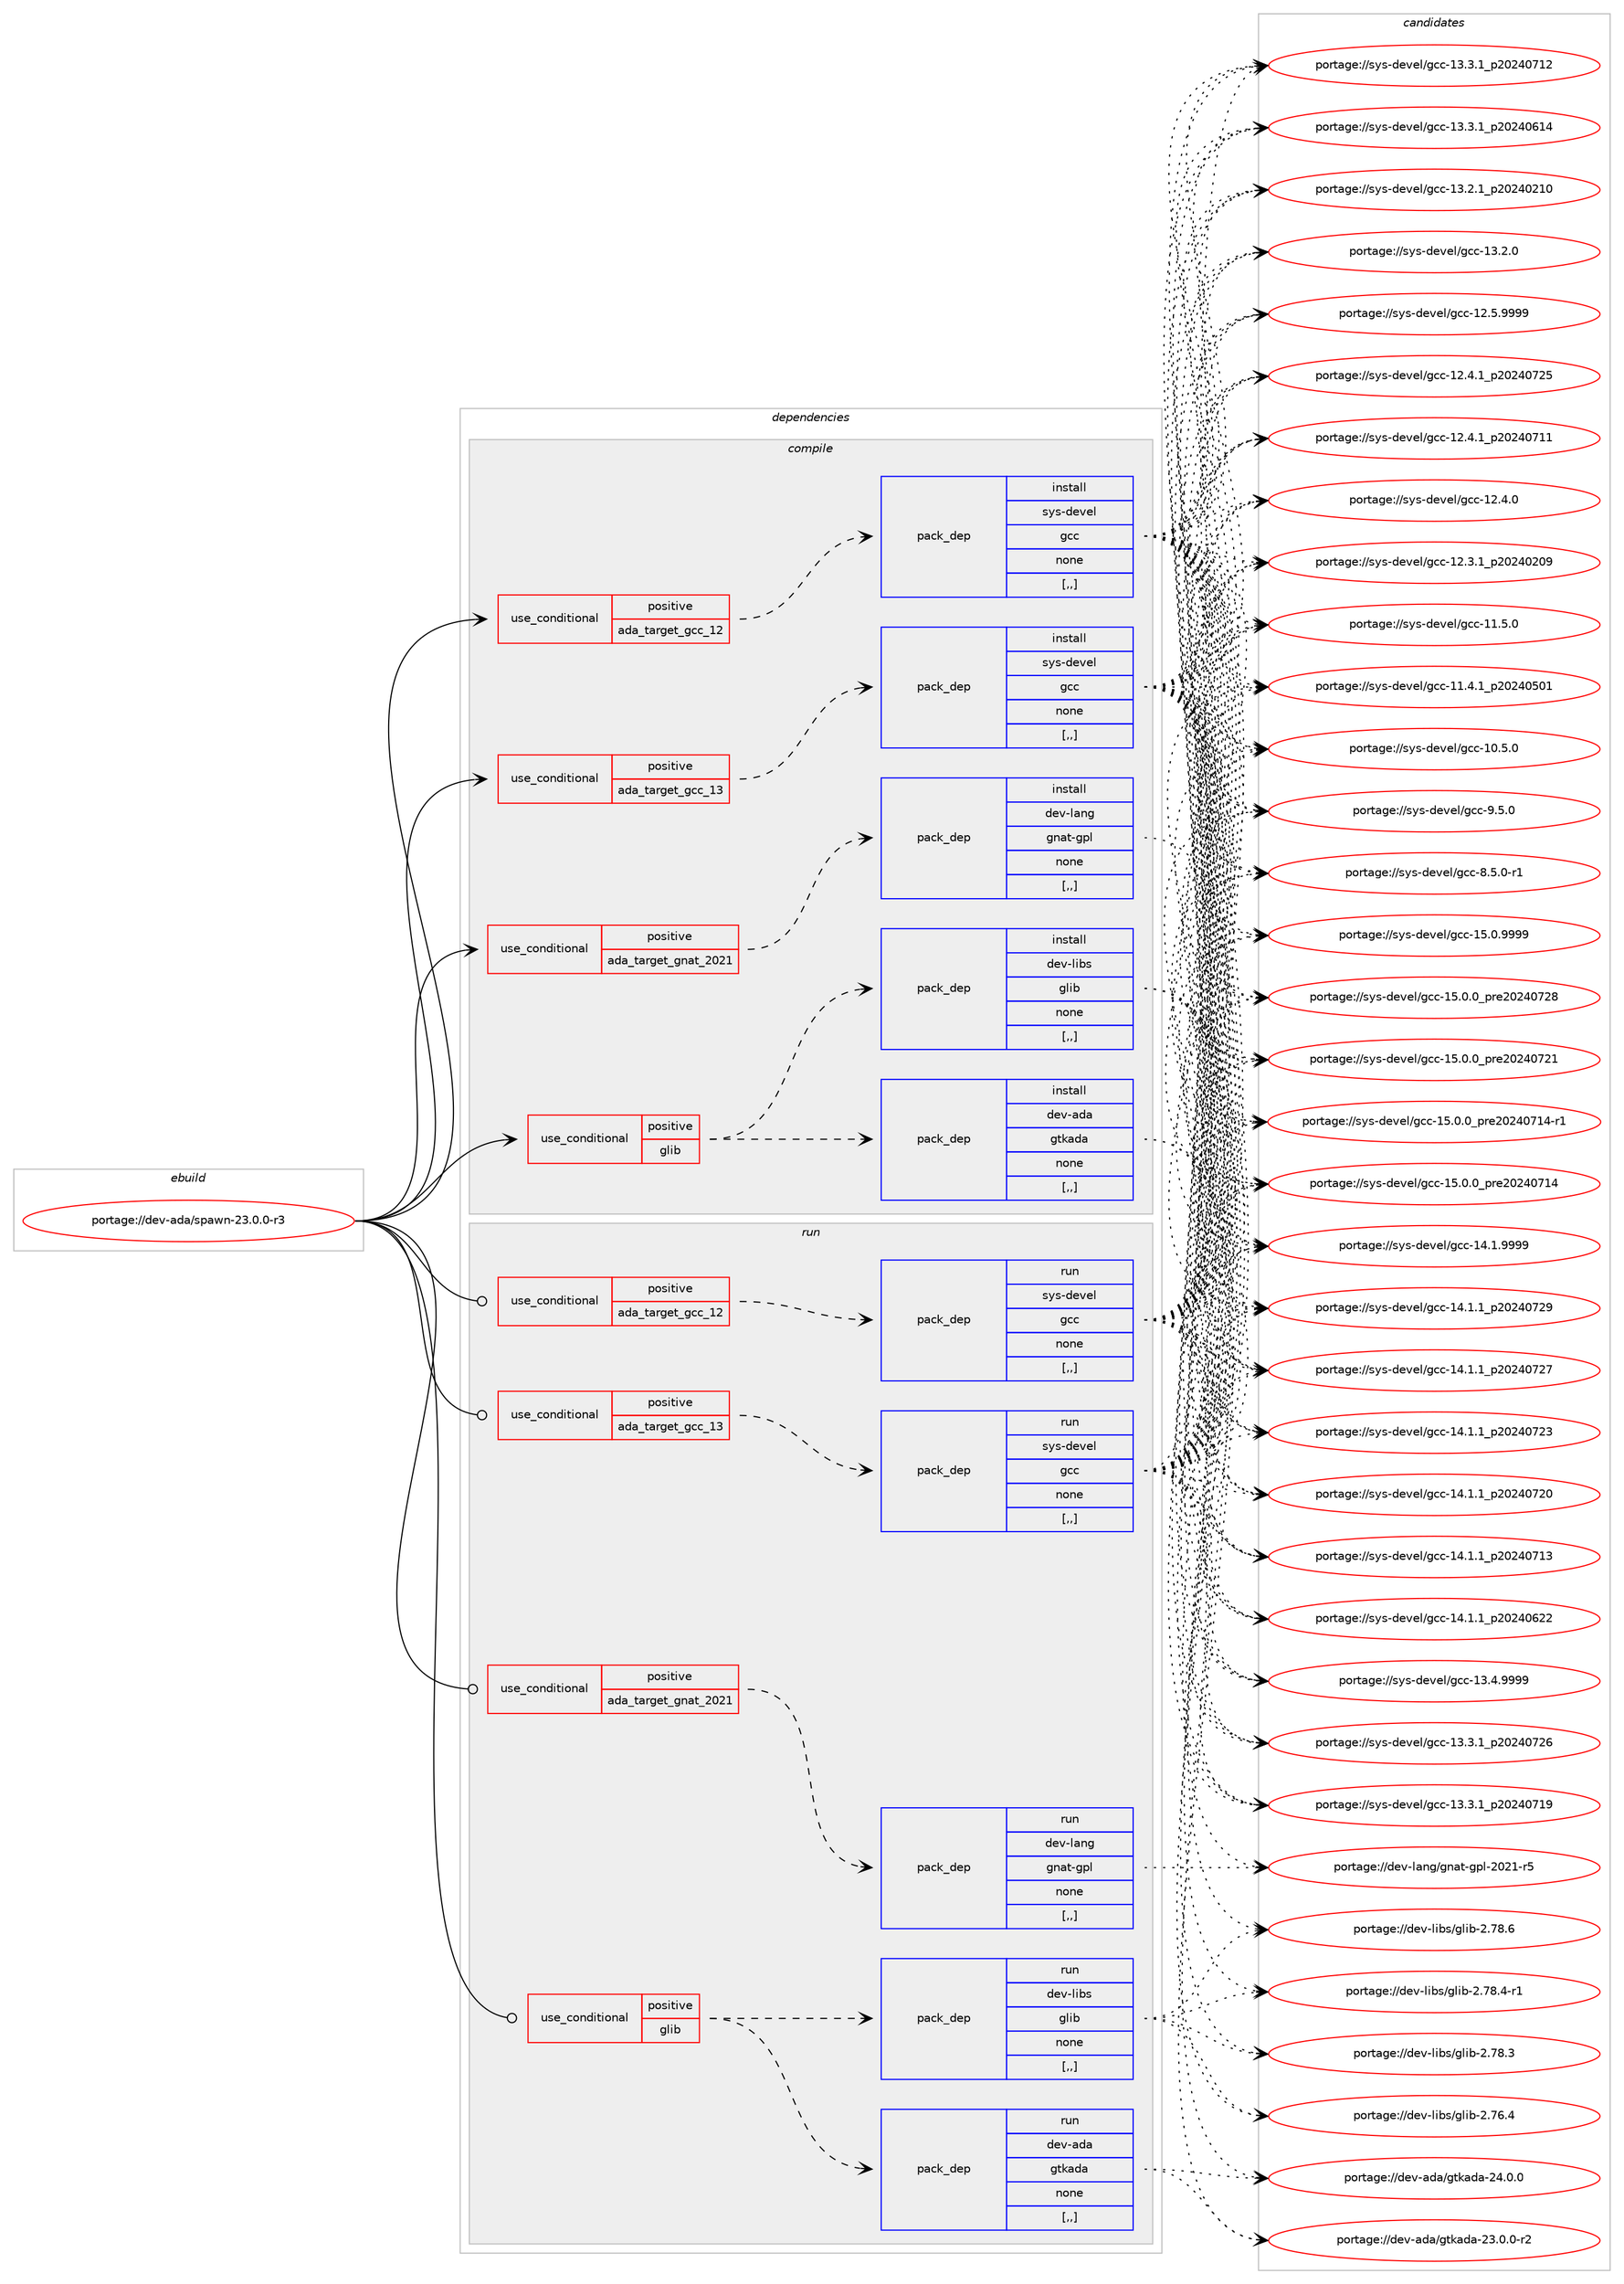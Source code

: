digraph prolog {

# *************
# Graph options
# *************

newrank=true;
concentrate=true;
compound=true;
graph [rankdir=LR,fontname=Helvetica,fontsize=10,ranksep=1.5];#, ranksep=2.5, nodesep=0.2];
edge  [arrowhead=vee];
node  [fontname=Helvetica,fontsize=10];

# **********
# The ebuild
# **********

subgraph cluster_leftcol {
color=gray;
label=<<i>ebuild</i>>;
id [label="portage://dev-ada/spawn-23.0.0-r3", color=red, width=4, href="../dev-ada/spawn-23.0.0-r3.svg"];
}

# ****************
# The dependencies
# ****************

subgraph cluster_midcol {
color=gray;
label=<<i>dependencies</i>>;
subgraph cluster_compile {
fillcolor="#eeeeee";
style=filled;
label=<<i>compile</i>>;
subgraph cond16734 {
dependency64641 [label=<<TABLE BORDER="0" CELLBORDER="1" CELLSPACING="0" CELLPADDING="4"><TR><TD ROWSPAN="3" CELLPADDING="10">use_conditional</TD></TR><TR><TD>positive</TD></TR><TR><TD>ada_target_gcc_12</TD></TR></TABLE>>, shape=none, color=red];
subgraph pack46987 {
dependency64642 [label=<<TABLE BORDER="0" CELLBORDER="1" CELLSPACING="0" CELLPADDING="4" WIDTH="220"><TR><TD ROWSPAN="6" CELLPADDING="30">pack_dep</TD></TR><TR><TD WIDTH="110">install</TD></TR><TR><TD>sys-devel</TD></TR><TR><TD>gcc</TD></TR><TR><TD>none</TD></TR><TR><TD>[,,]</TD></TR></TABLE>>, shape=none, color=blue];
}
dependency64641:e -> dependency64642:w [weight=20,style="dashed",arrowhead="vee"];
}
id:e -> dependency64641:w [weight=20,style="solid",arrowhead="vee"];
subgraph cond16735 {
dependency64643 [label=<<TABLE BORDER="0" CELLBORDER="1" CELLSPACING="0" CELLPADDING="4"><TR><TD ROWSPAN="3" CELLPADDING="10">use_conditional</TD></TR><TR><TD>positive</TD></TR><TR><TD>ada_target_gcc_13</TD></TR></TABLE>>, shape=none, color=red];
subgraph pack46988 {
dependency64644 [label=<<TABLE BORDER="0" CELLBORDER="1" CELLSPACING="0" CELLPADDING="4" WIDTH="220"><TR><TD ROWSPAN="6" CELLPADDING="30">pack_dep</TD></TR><TR><TD WIDTH="110">install</TD></TR><TR><TD>sys-devel</TD></TR><TR><TD>gcc</TD></TR><TR><TD>none</TD></TR><TR><TD>[,,]</TD></TR></TABLE>>, shape=none, color=blue];
}
dependency64643:e -> dependency64644:w [weight=20,style="dashed",arrowhead="vee"];
}
id:e -> dependency64643:w [weight=20,style="solid",arrowhead="vee"];
subgraph cond16736 {
dependency64645 [label=<<TABLE BORDER="0" CELLBORDER="1" CELLSPACING="0" CELLPADDING="4"><TR><TD ROWSPAN="3" CELLPADDING="10">use_conditional</TD></TR><TR><TD>positive</TD></TR><TR><TD>ada_target_gnat_2021</TD></TR></TABLE>>, shape=none, color=red];
subgraph pack46989 {
dependency64646 [label=<<TABLE BORDER="0" CELLBORDER="1" CELLSPACING="0" CELLPADDING="4" WIDTH="220"><TR><TD ROWSPAN="6" CELLPADDING="30">pack_dep</TD></TR><TR><TD WIDTH="110">install</TD></TR><TR><TD>dev-lang</TD></TR><TR><TD>gnat-gpl</TD></TR><TR><TD>none</TD></TR><TR><TD>[,,]</TD></TR></TABLE>>, shape=none, color=blue];
}
dependency64645:e -> dependency64646:w [weight=20,style="dashed",arrowhead="vee"];
}
id:e -> dependency64645:w [weight=20,style="solid",arrowhead="vee"];
subgraph cond16737 {
dependency64647 [label=<<TABLE BORDER="0" CELLBORDER="1" CELLSPACING="0" CELLPADDING="4"><TR><TD ROWSPAN="3" CELLPADDING="10">use_conditional</TD></TR><TR><TD>positive</TD></TR><TR><TD>glib</TD></TR></TABLE>>, shape=none, color=red];
subgraph pack46990 {
dependency64648 [label=<<TABLE BORDER="0" CELLBORDER="1" CELLSPACING="0" CELLPADDING="4" WIDTH="220"><TR><TD ROWSPAN="6" CELLPADDING="30">pack_dep</TD></TR><TR><TD WIDTH="110">install</TD></TR><TR><TD>dev-ada</TD></TR><TR><TD>gtkada</TD></TR><TR><TD>none</TD></TR><TR><TD>[,,]</TD></TR></TABLE>>, shape=none, color=blue];
}
dependency64647:e -> dependency64648:w [weight=20,style="dashed",arrowhead="vee"];
subgraph pack46991 {
dependency64649 [label=<<TABLE BORDER="0" CELLBORDER="1" CELLSPACING="0" CELLPADDING="4" WIDTH="220"><TR><TD ROWSPAN="6" CELLPADDING="30">pack_dep</TD></TR><TR><TD WIDTH="110">install</TD></TR><TR><TD>dev-libs</TD></TR><TR><TD>glib</TD></TR><TR><TD>none</TD></TR><TR><TD>[,,]</TD></TR></TABLE>>, shape=none, color=blue];
}
dependency64647:e -> dependency64649:w [weight=20,style="dashed",arrowhead="vee"];
}
id:e -> dependency64647:w [weight=20,style="solid",arrowhead="vee"];
}
subgraph cluster_compileandrun {
fillcolor="#eeeeee";
style=filled;
label=<<i>compile and run</i>>;
}
subgraph cluster_run {
fillcolor="#eeeeee";
style=filled;
label=<<i>run</i>>;
subgraph cond16738 {
dependency64650 [label=<<TABLE BORDER="0" CELLBORDER="1" CELLSPACING="0" CELLPADDING="4"><TR><TD ROWSPAN="3" CELLPADDING="10">use_conditional</TD></TR><TR><TD>positive</TD></TR><TR><TD>ada_target_gcc_12</TD></TR></TABLE>>, shape=none, color=red];
subgraph pack46992 {
dependency64651 [label=<<TABLE BORDER="0" CELLBORDER="1" CELLSPACING="0" CELLPADDING="4" WIDTH="220"><TR><TD ROWSPAN="6" CELLPADDING="30">pack_dep</TD></TR><TR><TD WIDTH="110">run</TD></TR><TR><TD>sys-devel</TD></TR><TR><TD>gcc</TD></TR><TR><TD>none</TD></TR><TR><TD>[,,]</TD></TR></TABLE>>, shape=none, color=blue];
}
dependency64650:e -> dependency64651:w [weight=20,style="dashed",arrowhead="vee"];
}
id:e -> dependency64650:w [weight=20,style="solid",arrowhead="odot"];
subgraph cond16739 {
dependency64652 [label=<<TABLE BORDER="0" CELLBORDER="1" CELLSPACING="0" CELLPADDING="4"><TR><TD ROWSPAN="3" CELLPADDING="10">use_conditional</TD></TR><TR><TD>positive</TD></TR><TR><TD>ada_target_gcc_13</TD></TR></TABLE>>, shape=none, color=red];
subgraph pack46993 {
dependency64653 [label=<<TABLE BORDER="0" CELLBORDER="1" CELLSPACING="0" CELLPADDING="4" WIDTH="220"><TR><TD ROWSPAN="6" CELLPADDING="30">pack_dep</TD></TR><TR><TD WIDTH="110">run</TD></TR><TR><TD>sys-devel</TD></TR><TR><TD>gcc</TD></TR><TR><TD>none</TD></TR><TR><TD>[,,]</TD></TR></TABLE>>, shape=none, color=blue];
}
dependency64652:e -> dependency64653:w [weight=20,style="dashed",arrowhead="vee"];
}
id:e -> dependency64652:w [weight=20,style="solid",arrowhead="odot"];
subgraph cond16740 {
dependency64654 [label=<<TABLE BORDER="0" CELLBORDER="1" CELLSPACING="0" CELLPADDING="4"><TR><TD ROWSPAN="3" CELLPADDING="10">use_conditional</TD></TR><TR><TD>positive</TD></TR><TR><TD>ada_target_gnat_2021</TD></TR></TABLE>>, shape=none, color=red];
subgraph pack46994 {
dependency64655 [label=<<TABLE BORDER="0" CELLBORDER="1" CELLSPACING="0" CELLPADDING="4" WIDTH="220"><TR><TD ROWSPAN="6" CELLPADDING="30">pack_dep</TD></TR><TR><TD WIDTH="110">run</TD></TR><TR><TD>dev-lang</TD></TR><TR><TD>gnat-gpl</TD></TR><TR><TD>none</TD></TR><TR><TD>[,,]</TD></TR></TABLE>>, shape=none, color=blue];
}
dependency64654:e -> dependency64655:w [weight=20,style="dashed",arrowhead="vee"];
}
id:e -> dependency64654:w [weight=20,style="solid",arrowhead="odot"];
subgraph cond16741 {
dependency64656 [label=<<TABLE BORDER="0" CELLBORDER="1" CELLSPACING="0" CELLPADDING="4"><TR><TD ROWSPAN="3" CELLPADDING="10">use_conditional</TD></TR><TR><TD>positive</TD></TR><TR><TD>glib</TD></TR></TABLE>>, shape=none, color=red];
subgraph pack46995 {
dependency64657 [label=<<TABLE BORDER="0" CELLBORDER="1" CELLSPACING="0" CELLPADDING="4" WIDTH="220"><TR><TD ROWSPAN="6" CELLPADDING="30">pack_dep</TD></TR><TR><TD WIDTH="110">run</TD></TR><TR><TD>dev-ada</TD></TR><TR><TD>gtkada</TD></TR><TR><TD>none</TD></TR><TR><TD>[,,]</TD></TR></TABLE>>, shape=none, color=blue];
}
dependency64656:e -> dependency64657:w [weight=20,style="dashed",arrowhead="vee"];
subgraph pack46996 {
dependency64658 [label=<<TABLE BORDER="0" CELLBORDER="1" CELLSPACING="0" CELLPADDING="4" WIDTH="220"><TR><TD ROWSPAN="6" CELLPADDING="30">pack_dep</TD></TR><TR><TD WIDTH="110">run</TD></TR><TR><TD>dev-libs</TD></TR><TR><TD>glib</TD></TR><TR><TD>none</TD></TR><TR><TD>[,,]</TD></TR></TABLE>>, shape=none, color=blue];
}
dependency64656:e -> dependency64658:w [weight=20,style="dashed",arrowhead="vee"];
}
id:e -> dependency64656:w [weight=20,style="solid",arrowhead="odot"];
}
}

# **************
# The candidates
# **************

subgraph cluster_choices {
rank=same;
color=gray;
label=<<i>candidates</i>>;

subgraph choice46987 {
color=black;
nodesep=1;
choice1151211154510010111810110847103999945495346484657575757 [label="portage://sys-devel/gcc-15.0.9999", color=red, width=4,href="../sys-devel/gcc-15.0.9999.svg"];
choice1151211154510010111810110847103999945495346484648951121141015048505248555056 [label="portage://sys-devel/gcc-15.0.0_pre20240728", color=red, width=4,href="../sys-devel/gcc-15.0.0_pre20240728.svg"];
choice1151211154510010111810110847103999945495346484648951121141015048505248555049 [label="portage://sys-devel/gcc-15.0.0_pre20240721", color=red, width=4,href="../sys-devel/gcc-15.0.0_pre20240721.svg"];
choice11512111545100101118101108471039999454953464846489511211410150485052485549524511449 [label="portage://sys-devel/gcc-15.0.0_pre20240714-r1", color=red, width=4,href="../sys-devel/gcc-15.0.0_pre20240714-r1.svg"];
choice1151211154510010111810110847103999945495346484648951121141015048505248554952 [label="portage://sys-devel/gcc-15.0.0_pre20240714", color=red, width=4,href="../sys-devel/gcc-15.0.0_pre20240714.svg"];
choice1151211154510010111810110847103999945495246494657575757 [label="portage://sys-devel/gcc-14.1.9999", color=red, width=4,href="../sys-devel/gcc-14.1.9999.svg"];
choice1151211154510010111810110847103999945495246494649951125048505248555057 [label="portage://sys-devel/gcc-14.1.1_p20240729", color=red, width=4,href="../sys-devel/gcc-14.1.1_p20240729.svg"];
choice1151211154510010111810110847103999945495246494649951125048505248555055 [label="portage://sys-devel/gcc-14.1.1_p20240727", color=red, width=4,href="../sys-devel/gcc-14.1.1_p20240727.svg"];
choice1151211154510010111810110847103999945495246494649951125048505248555051 [label="portage://sys-devel/gcc-14.1.1_p20240723", color=red, width=4,href="../sys-devel/gcc-14.1.1_p20240723.svg"];
choice1151211154510010111810110847103999945495246494649951125048505248555048 [label="portage://sys-devel/gcc-14.1.1_p20240720", color=red, width=4,href="../sys-devel/gcc-14.1.1_p20240720.svg"];
choice1151211154510010111810110847103999945495246494649951125048505248554951 [label="portage://sys-devel/gcc-14.1.1_p20240713", color=red, width=4,href="../sys-devel/gcc-14.1.1_p20240713.svg"];
choice1151211154510010111810110847103999945495246494649951125048505248545050 [label="portage://sys-devel/gcc-14.1.1_p20240622", color=red, width=4,href="../sys-devel/gcc-14.1.1_p20240622.svg"];
choice1151211154510010111810110847103999945495146524657575757 [label="portage://sys-devel/gcc-13.4.9999", color=red, width=4,href="../sys-devel/gcc-13.4.9999.svg"];
choice1151211154510010111810110847103999945495146514649951125048505248555054 [label="portage://sys-devel/gcc-13.3.1_p20240726", color=red, width=4,href="../sys-devel/gcc-13.3.1_p20240726.svg"];
choice1151211154510010111810110847103999945495146514649951125048505248554957 [label="portage://sys-devel/gcc-13.3.1_p20240719", color=red, width=4,href="../sys-devel/gcc-13.3.1_p20240719.svg"];
choice1151211154510010111810110847103999945495146514649951125048505248554950 [label="portage://sys-devel/gcc-13.3.1_p20240712", color=red, width=4,href="../sys-devel/gcc-13.3.1_p20240712.svg"];
choice1151211154510010111810110847103999945495146514649951125048505248544952 [label="portage://sys-devel/gcc-13.3.1_p20240614", color=red, width=4,href="../sys-devel/gcc-13.3.1_p20240614.svg"];
choice1151211154510010111810110847103999945495146504649951125048505248504948 [label="portage://sys-devel/gcc-13.2.1_p20240210", color=red, width=4,href="../sys-devel/gcc-13.2.1_p20240210.svg"];
choice1151211154510010111810110847103999945495146504648 [label="portage://sys-devel/gcc-13.2.0", color=red, width=4,href="../sys-devel/gcc-13.2.0.svg"];
choice1151211154510010111810110847103999945495046534657575757 [label="portage://sys-devel/gcc-12.5.9999", color=red, width=4,href="../sys-devel/gcc-12.5.9999.svg"];
choice1151211154510010111810110847103999945495046524649951125048505248555053 [label="portage://sys-devel/gcc-12.4.1_p20240725", color=red, width=4,href="../sys-devel/gcc-12.4.1_p20240725.svg"];
choice1151211154510010111810110847103999945495046524649951125048505248554949 [label="portage://sys-devel/gcc-12.4.1_p20240711", color=red, width=4,href="../sys-devel/gcc-12.4.1_p20240711.svg"];
choice1151211154510010111810110847103999945495046524648 [label="portage://sys-devel/gcc-12.4.0", color=red, width=4,href="../sys-devel/gcc-12.4.0.svg"];
choice1151211154510010111810110847103999945495046514649951125048505248504857 [label="portage://sys-devel/gcc-12.3.1_p20240209", color=red, width=4,href="../sys-devel/gcc-12.3.1_p20240209.svg"];
choice1151211154510010111810110847103999945494946534648 [label="portage://sys-devel/gcc-11.5.0", color=red, width=4,href="../sys-devel/gcc-11.5.0.svg"];
choice1151211154510010111810110847103999945494946524649951125048505248534849 [label="portage://sys-devel/gcc-11.4.1_p20240501", color=red, width=4,href="../sys-devel/gcc-11.4.1_p20240501.svg"];
choice1151211154510010111810110847103999945494846534648 [label="portage://sys-devel/gcc-10.5.0", color=red, width=4,href="../sys-devel/gcc-10.5.0.svg"];
choice11512111545100101118101108471039999455746534648 [label="portage://sys-devel/gcc-9.5.0", color=red, width=4,href="../sys-devel/gcc-9.5.0.svg"];
choice115121115451001011181011084710399994556465346484511449 [label="portage://sys-devel/gcc-8.5.0-r1", color=red, width=4,href="../sys-devel/gcc-8.5.0-r1.svg"];
dependency64642:e -> choice1151211154510010111810110847103999945495346484657575757:w [style=dotted,weight="100"];
dependency64642:e -> choice1151211154510010111810110847103999945495346484648951121141015048505248555056:w [style=dotted,weight="100"];
dependency64642:e -> choice1151211154510010111810110847103999945495346484648951121141015048505248555049:w [style=dotted,weight="100"];
dependency64642:e -> choice11512111545100101118101108471039999454953464846489511211410150485052485549524511449:w [style=dotted,weight="100"];
dependency64642:e -> choice1151211154510010111810110847103999945495346484648951121141015048505248554952:w [style=dotted,weight="100"];
dependency64642:e -> choice1151211154510010111810110847103999945495246494657575757:w [style=dotted,weight="100"];
dependency64642:e -> choice1151211154510010111810110847103999945495246494649951125048505248555057:w [style=dotted,weight="100"];
dependency64642:e -> choice1151211154510010111810110847103999945495246494649951125048505248555055:w [style=dotted,weight="100"];
dependency64642:e -> choice1151211154510010111810110847103999945495246494649951125048505248555051:w [style=dotted,weight="100"];
dependency64642:e -> choice1151211154510010111810110847103999945495246494649951125048505248555048:w [style=dotted,weight="100"];
dependency64642:e -> choice1151211154510010111810110847103999945495246494649951125048505248554951:w [style=dotted,weight="100"];
dependency64642:e -> choice1151211154510010111810110847103999945495246494649951125048505248545050:w [style=dotted,weight="100"];
dependency64642:e -> choice1151211154510010111810110847103999945495146524657575757:w [style=dotted,weight="100"];
dependency64642:e -> choice1151211154510010111810110847103999945495146514649951125048505248555054:w [style=dotted,weight="100"];
dependency64642:e -> choice1151211154510010111810110847103999945495146514649951125048505248554957:w [style=dotted,weight="100"];
dependency64642:e -> choice1151211154510010111810110847103999945495146514649951125048505248554950:w [style=dotted,weight="100"];
dependency64642:e -> choice1151211154510010111810110847103999945495146514649951125048505248544952:w [style=dotted,weight="100"];
dependency64642:e -> choice1151211154510010111810110847103999945495146504649951125048505248504948:w [style=dotted,weight="100"];
dependency64642:e -> choice1151211154510010111810110847103999945495146504648:w [style=dotted,weight="100"];
dependency64642:e -> choice1151211154510010111810110847103999945495046534657575757:w [style=dotted,weight="100"];
dependency64642:e -> choice1151211154510010111810110847103999945495046524649951125048505248555053:w [style=dotted,weight="100"];
dependency64642:e -> choice1151211154510010111810110847103999945495046524649951125048505248554949:w [style=dotted,weight="100"];
dependency64642:e -> choice1151211154510010111810110847103999945495046524648:w [style=dotted,weight="100"];
dependency64642:e -> choice1151211154510010111810110847103999945495046514649951125048505248504857:w [style=dotted,weight="100"];
dependency64642:e -> choice1151211154510010111810110847103999945494946534648:w [style=dotted,weight="100"];
dependency64642:e -> choice1151211154510010111810110847103999945494946524649951125048505248534849:w [style=dotted,weight="100"];
dependency64642:e -> choice1151211154510010111810110847103999945494846534648:w [style=dotted,weight="100"];
dependency64642:e -> choice11512111545100101118101108471039999455746534648:w [style=dotted,weight="100"];
dependency64642:e -> choice115121115451001011181011084710399994556465346484511449:w [style=dotted,weight="100"];
}
subgraph choice46988 {
color=black;
nodesep=1;
choice1151211154510010111810110847103999945495346484657575757 [label="portage://sys-devel/gcc-15.0.9999", color=red, width=4,href="../sys-devel/gcc-15.0.9999.svg"];
choice1151211154510010111810110847103999945495346484648951121141015048505248555056 [label="portage://sys-devel/gcc-15.0.0_pre20240728", color=red, width=4,href="../sys-devel/gcc-15.0.0_pre20240728.svg"];
choice1151211154510010111810110847103999945495346484648951121141015048505248555049 [label="portage://sys-devel/gcc-15.0.0_pre20240721", color=red, width=4,href="../sys-devel/gcc-15.0.0_pre20240721.svg"];
choice11512111545100101118101108471039999454953464846489511211410150485052485549524511449 [label="portage://sys-devel/gcc-15.0.0_pre20240714-r1", color=red, width=4,href="../sys-devel/gcc-15.0.0_pre20240714-r1.svg"];
choice1151211154510010111810110847103999945495346484648951121141015048505248554952 [label="portage://sys-devel/gcc-15.0.0_pre20240714", color=red, width=4,href="../sys-devel/gcc-15.0.0_pre20240714.svg"];
choice1151211154510010111810110847103999945495246494657575757 [label="portage://sys-devel/gcc-14.1.9999", color=red, width=4,href="../sys-devel/gcc-14.1.9999.svg"];
choice1151211154510010111810110847103999945495246494649951125048505248555057 [label="portage://sys-devel/gcc-14.1.1_p20240729", color=red, width=4,href="../sys-devel/gcc-14.1.1_p20240729.svg"];
choice1151211154510010111810110847103999945495246494649951125048505248555055 [label="portage://sys-devel/gcc-14.1.1_p20240727", color=red, width=4,href="../sys-devel/gcc-14.1.1_p20240727.svg"];
choice1151211154510010111810110847103999945495246494649951125048505248555051 [label="portage://sys-devel/gcc-14.1.1_p20240723", color=red, width=4,href="../sys-devel/gcc-14.1.1_p20240723.svg"];
choice1151211154510010111810110847103999945495246494649951125048505248555048 [label="portage://sys-devel/gcc-14.1.1_p20240720", color=red, width=4,href="../sys-devel/gcc-14.1.1_p20240720.svg"];
choice1151211154510010111810110847103999945495246494649951125048505248554951 [label="portage://sys-devel/gcc-14.1.1_p20240713", color=red, width=4,href="../sys-devel/gcc-14.1.1_p20240713.svg"];
choice1151211154510010111810110847103999945495246494649951125048505248545050 [label="portage://sys-devel/gcc-14.1.1_p20240622", color=red, width=4,href="../sys-devel/gcc-14.1.1_p20240622.svg"];
choice1151211154510010111810110847103999945495146524657575757 [label="portage://sys-devel/gcc-13.4.9999", color=red, width=4,href="../sys-devel/gcc-13.4.9999.svg"];
choice1151211154510010111810110847103999945495146514649951125048505248555054 [label="portage://sys-devel/gcc-13.3.1_p20240726", color=red, width=4,href="../sys-devel/gcc-13.3.1_p20240726.svg"];
choice1151211154510010111810110847103999945495146514649951125048505248554957 [label="portage://sys-devel/gcc-13.3.1_p20240719", color=red, width=4,href="../sys-devel/gcc-13.3.1_p20240719.svg"];
choice1151211154510010111810110847103999945495146514649951125048505248554950 [label="portage://sys-devel/gcc-13.3.1_p20240712", color=red, width=4,href="../sys-devel/gcc-13.3.1_p20240712.svg"];
choice1151211154510010111810110847103999945495146514649951125048505248544952 [label="portage://sys-devel/gcc-13.3.1_p20240614", color=red, width=4,href="../sys-devel/gcc-13.3.1_p20240614.svg"];
choice1151211154510010111810110847103999945495146504649951125048505248504948 [label="portage://sys-devel/gcc-13.2.1_p20240210", color=red, width=4,href="../sys-devel/gcc-13.2.1_p20240210.svg"];
choice1151211154510010111810110847103999945495146504648 [label="portage://sys-devel/gcc-13.2.0", color=red, width=4,href="../sys-devel/gcc-13.2.0.svg"];
choice1151211154510010111810110847103999945495046534657575757 [label="portage://sys-devel/gcc-12.5.9999", color=red, width=4,href="../sys-devel/gcc-12.5.9999.svg"];
choice1151211154510010111810110847103999945495046524649951125048505248555053 [label="portage://sys-devel/gcc-12.4.1_p20240725", color=red, width=4,href="../sys-devel/gcc-12.4.1_p20240725.svg"];
choice1151211154510010111810110847103999945495046524649951125048505248554949 [label="portage://sys-devel/gcc-12.4.1_p20240711", color=red, width=4,href="../sys-devel/gcc-12.4.1_p20240711.svg"];
choice1151211154510010111810110847103999945495046524648 [label="portage://sys-devel/gcc-12.4.0", color=red, width=4,href="../sys-devel/gcc-12.4.0.svg"];
choice1151211154510010111810110847103999945495046514649951125048505248504857 [label="portage://sys-devel/gcc-12.3.1_p20240209", color=red, width=4,href="../sys-devel/gcc-12.3.1_p20240209.svg"];
choice1151211154510010111810110847103999945494946534648 [label="portage://sys-devel/gcc-11.5.0", color=red, width=4,href="../sys-devel/gcc-11.5.0.svg"];
choice1151211154510010111810110847103999945494946524649951125048505248534849 [label="portage://sys-devel/gcc-11.4.1_p20240501", color=red, width=4,href="../sys-devel/gcc-11.4.1_p20240501.svg"];
choice1151211154510010111810110847103999945494846534648 [label="portage://sys-devel/gcc-10.5.0", color=red, width=4,href="../sys-devel/gcc-10.5.0.svg"];
choice11512111545100101118101108471039999455746534648 [label="portage://sys-devel/gcc-9.5.0", color=red, width=4,href="../sys-devel/gcc-9.5.0.svg"];
choice115121115451001011181011084710399994556465346484511449 [label="portage://sys-devel/gcc-8.5.0-r1", color=red, width=4,href="../sys-devel/gcc-8.5.0-r1.svg"];
dependency64644:e -> choice1151211154510010111810110847103999945495346484657575757:w [style=dotted,weight="100"];
dependency64644:e -> choice1151211154510010111810110847103999945495346484648951121141015048505248555056:w [style=dotted,weight="100"];
dependency64644:e -> choice1151211154510010111810110847103999945495346484648951121141015048505248555049:w [style=dotted,weight="100"];
dependency64644:e -> choice11512111545100101118101108471039999454953464846489511211410150485052485549524511449:w [style=dotted,weight="100"];
dependency64644:e -> choice1151211154510010111810110847103999945495346484648951121141015048505248554952:w [style=dotted,weight="100"];
dependency64644:e -> choice1151211154510010111810110847103999945495246494657575757:w [style=dotted,weight="100"];
dependency64644:e -> choice1151211154510010111810110847103999945495246494649951125048505248555057:w [style=dotted,weight="100"];
dependency64644:e -> choice1151211154510010111810110847103999945495246494649951125048505248555055:w [style=dotted,weight="100"];
dependency64644:e -> choice1151211154510010111810110847103999945495246494649951125048505248555051:w [style=dotted,weight="100"];
dependency64644:e -> choice1151211154510010111810110847103999945495246494649951125048505248555048:w [style=dotted,weight="100"];
dependency64644:e -> choice1151211154510010111810110847103999945495246494649951125048505248554951:w [style=dotted,weight="100"];
dependency64644:e -> choice1151211154510010111810110847103999945495246494649951125048505248545050:w [style=dotted,weight="100"];
dependency64644:e -> choice1151211154510010111810110847103999945495146524657575757:w [style=dotted,weight="100"];
dependency64644:e -> choice1151211154510010111810110847103999945495146514649951125048505248555054:w [style=dotted,weight="100"];
dependency64644:e -> choice1151211154510010111810110847103999945495146514649951125048505248554957:w [style=dotted,weight="100"];
dependency64644:e -> choice1151211154510010111810110847103999945495146514649951125048505248554950:w [style=dotted,weight="100"];
dependency64644:e -> choice1151211154510010111810110847103999945495146514649951125048505248544952:w [style=dotted,weight="100"];
dependency64644:e -> choice1151211154510010111810110847103999945495146504649951125048505248504948:w [style=dotted,weight="100"];
dependency64644:e -> choice1151211154510010111810110847103999945495146504648:w [style=dotted,weight="100"];
dependency64644:e -> choice1151211154510010111810110847103999945495046534657575757:w [style=dotted,weight="100"];
dependency64644:e -> choice1151211154510010111810110847103999945495046524649951125048505248555053:w [style=dotted,weight="100"];
dependency64644:e -> choice1151211154510010111810110847103999945495046524649951125048505248554949:w [style=dotted,weight="100"];
dependency64644:e -> choice1151211154510010111810110847103999945495046524648:w [style=dotted,weight="100"];
dependency64644:e -> choice1151211154510010111810110847103999945495046514649951125048505248504857:w [style=dotted,weight="100"];
dependency64644:e -> choice1151211154510010111810110847103999945494946534648:w [style=dotted,weight="100"];
dependency64644:e -> choice1151211154510010111810110847103999945494946524649951125048505248534849:w [style=dotted,weight="100"];
dependency64644:e -> choice1151211154510010111810110847103999945494846534648:w [style=dotted,weight="100"];
dependency64644:e -> choice11512111545100101118101108471039999455746534648:w [style=dotted,weight="100"];
dependency64644:e -> choice115121115451001011181011084710399994556465346484511449:w [style=dotted,weight="100"];
}
subgraph choice46989 {
color=black;
nodesep=1;
choice100101118451089711010347103110971164510311210845504850494511453 [label="portage://dev-lang/gnat-gpl-2021-r5", color=red, width=4,href="../dev-lang/gnat-gpl-2021-r5.svg"];
dependency64646:e -> choice100101118451089711010347103110971164510311210845504850494511453:w [style=dotted,weight="100"];
}
subgraph choice46990 {
color=black;
nodesep=1;
choice10010111845971009747103116107971009745505246484648 [label="portage://dev-ada/gtkada-24.0.0", color=red, width=4,href="../dev-ada/gtkada-24.0.0.svg"];
choice100101118459710097471031161079710097455051464846484511450 [label="portage://dev-ada/gtkada-23.0.0-r2", color=red, width=4,href="../dev-ada/gtkada-23.0.0-r2.svg"];
dependency64648:e -> choice10010111845971009747103116107971009745505246484648:w [style=dotted,weight="100"];
dependency64648:e -> choice100101118459710097471031161079710097455051464846484511450:w [style=dotted,weight="100"];
}
subgraph choice46991 {
color=black;
nodesep=1;
choice1001011184510810598115471031081059845504655564654 [label="portage://dev-libs/glib-2.78.6", color=red, width=4,href="../dev-libs/glib-2.78.6.svg"];
choice10010111845108105981154710310810598455046555646524511449 [label="portage://dev-libs/glib-2.78.4-r1", color=red, width=4,href="../dev-libs/glib-2.78.4-r1.svg"];
choice1001011184510810598115471031081059845504655564651 [label="portage://dev-libs/glib-2.78.3", color=red, width=4,href="../dev-libs/glib-2.78.3.svg"];
choice1001011184510810598115471031081059845504655544652 [label="portage://dev-libs/glib-2.76.4", color=red, width=4,href="../dev-libs/glib-2.76.4.svg"];
dependency64649:e -> choice1001011184510810598115471031081059845504655564654:w [style=dotted,weight="100"];
dependency64649:e -> choice10010111845108105981154710310810598455046555646524511449:w [style=dotted,weight="100"];
dependency64649:e -> choice1001011184510810598115471031081059845504655564651:w [style=dotted,weight="100"];
dependency64649:e -> choice1001011184510810598115471031081059845504655544652:w [style=dotted,weight="100"];
}
subgraph choice46992 {
color=black;
nodesep=1;
choice1151211154510010111810110847103999945495346484657575757 [label="portage://sys-devel/gcc-15.0.9999", color=red, width=4,href="../sys-devel/gcc-15.0.9999.svg"];
choice1151211154510010111810110847103999945495346484648951121141015048505248555056 [label="portage://sys-devel/gcc-15.0.0_pre20240728", color=red, width=4,href="../sys-devel/gcc-15.0.0_pre20240728.svg"];
choice1151211154510010111810110847103999945495346484648951121141015048505248555049 [label="portage://sys-devel/gcc-15.0.0_pre20240721", color=red, width=4,href="../sys-devel/gcc-15.0.0_pre20240721.svg"];
choice11512111545100101118101108471039999454953464846489511211410150485052485549524511449 [label="portage://sys-devel/gcc-15.0.0_pre20240714-r1", color=red, width=4,href="../sys-devel/gcc-15.0.0_pre20240714-r1.svg"];
choice1151211154510010111810110847103999945495346484648951121141015048505248554952 [label="portage://sys-devel/gcc-15.0.0_pre20240714", color=red, width=4,href="../sys-devel/gcc-15.0.0_pre20240714.svg"];
choice1151211154510010111810110847103999945495246494657575757 [label="portage://sys-devel/gcc-14.1.9999", color=red, width=4,href="../sys-devel/gcc-14.1.9999.svg"];
choice1151211154510010111810110847103999945495246494649951125048505248555057 [label="portage://sys-devel/gcc-14.1.1_p20240729", color=red, width=4,href="../sys-devel/gcc-14.1.1_p20240729.svg"];
choice1151211154510010111810110847103999945495246494649951125048505248555055 [label="portage://sys-devel/gcc-14.1.1_p20240727", color=red, width=4,href="../sys-devel/gcc-14.1.1_p20240727.svg"];
choice1151211154510010111810110847103999945495246494649951125048505248555051 [label="portage://sys-devel/gcc-14.1.1_p20240723", color=red, width=4,href="../sys-devel/gcc-14.1.1_p20240723.svg"];
choice1151211154510010111810110847103999945495246494649951125048505248555048 [label="portage://sys-devel/gcc-14.1.1_p20240720", color=red, width=4,href="../sys-devel/gcc-14.1.1_p20240720.svg"];
choice1151211154510010111810110847103999945495246494649951125048505248554951 [label="portage://sys-devel/gcc-14.1.1_p20240713", color=red, width=4,href="../sys-devel/gcc-14.1.1_p20240713.svg"];
choice1151211154510010111810110847103999945495246494649951125048505248545050 [label="portage://sys-devel/gcc-14.1.1_p20240622", color=red, width=4,href="../sys-devel/gcc-14.1.1_p20240622.svg"];
choice1151211154510010111810110847103999945495146524657575757 [label="portage://sys-devel/gcc-13.4.9999", color=red, width=4,href="../sys-devel/gcc-13.4.9999.svg"];
choice1151211154510010111810110847103999945495146514649951125048505248555054 [label="portage://sys-devel/gcc-13.3.1_p20240726", color=red, width=4,href="../sys-devel/gcc-13.3.1_p20240726.svg"];
choice1151211154510010111810110847103999945495146514649951125048505248554957 [label="portage://sys-devel/gcc-13.3.1_p20240719", color=red, width=4,href="../sys-devel/gcc-13.3.1_p20240719.svg"];
choice1151211154510010111810110847103999945495146514649951125048505248554950 [label="portage://sys-devel/gcc-13.3.1_p20240712", color=red, width=4,href="../sys-devel/gcc-13.3.1_p20240712.svg"];
choice1151211154510010111810110847103999945495146514649951125048505248544952 [label="portage://sys-devel/gcc-13.3.1_p20240614", color=red, width=4,href="../sys-devel/gcc-13.3.1_p20240614.svg"];
choice1151211154510010111810110847103999945495146504649951125048505248504948 [label="portage://sys-devel/gcc-13.2.1_p20240210", color=red, width=4,href="../sys-devel/gcc-13.2.1_p20240210.svg"];
choice1151211154510010111810110847103999945495146504648 [label="portage://sys-devel/gcc-13.2.0", color=red, width=4,href="../sys-devel/gcc-13.2.0.svg"];
choice1151211154510010111810110847103999945495046534657575757 [label="portage://sys-devel/gcc-12.5.9999", color=red, width=4,href="../sys-devel/gcc-12.5.9999.svg"];
choice1151211154510010111810110847103999945495046524649951125048505248555053 [label="portage://sys-devel/gcc-12.4.1_p20240725", color=red, width=4,href="../sys-devel/gcc-12.4.1_p20240725.svg"];
choice1151211154510010111810110847103999945495046524649951125048505248554949 [label="portage://sys-devel/gcc-12.4.1_p20240711", color=red, width=4,href="../sys-devel/gcc-12.4.1_p20240711.svg"];
choice1151211154510010111810110847103999945495046524648 [label="portage://sys-devel/gcc-12.4.0", color=red, width=4,href="../sys-devel/gcc-12.4.0.svg"];
choice1151211154510010111810110847103999945495046514649951125048505248504857 [label="portage://sys-devel/gcc-12.3.1_p20240209", color=red, width=4,href="../sys-devel/gcc-12.3.1_p20240209.svg"];
choice1151211154510010111810110847103999945494946534648 [label="portage://sys-devel/gcc-11.5.0", color=red, width=4,href="../sys-devel/gcc-11.5.0.svg"];
choice1151211154510010111810110847103999945494946524649951125048505248534849 [label="portage://sys-devel/gcc-11.4.1_p20240501", color=red, width=4,href="../sys-devel/gcc-11.4.1_p20240501.svg"];
choice1151211154510010111810110847103999945494846534648 [label="portage://sys-devel/gcc-10.5.0", color=red, width=4,href="../sys-devel/gcc-10.5.0.svg"];
choice11512111545100101118101108471039999455746534648 [label="portage://sys-devel/gcc-9.5.0", color=red, width=4,href="../sys-devel/gcc-9.5.0.svg"];
choice115121115451001011181011084710399994556465346484511449 [label="portage://sys-devel/gcc-8.5.0-r1", color=red, width=4,href="../sys-devel/gcc-8.5.0-r1.svg"];
dependency64651:e -> choice1151211154510010111810110847103999945495346484657575757:w [style=dotted,weight="100"];
dependency64651:e -> choice1151211154510010111810110847103999945495346484648951121141015048505248555056:w [style=dotted,weight="100"];
dependency64651:e -> choice1151211154510010111810110847103999945495346484648951121141015048505248555049:w [style=dotted,weight="100"];
dependency64651:e -> choice11512111545100101118101108471039999454953464846489511211410150485052485549524511449:w [style=dotted,weight="100"];
dependency64651:e -> choice1151211154510010111810110847103999945495346484648951121141015048505248554952:w [style=dotted,weight="100"];
dependency64651:e -> choice1151211154510010111810110847103999945495246494657575757:w [style=dotted,weight="100"];
dependency64651:e -> choice1151211154510010111810110847103999945495246494649951125048505248555057:w [style=dotted,weight="100"];
dependency64651:e -> choice1151211154510010111810110847103999945495246494649951125048505248555055:w [style=dotted,weight="100"];
dependency64651:e -> choice1151211154510010111810110847103999945495246494649951125048505248555051:w [style=dotted,weight="100"];
dependency64651:e -> choice1151211154510010111810110847103999945495246494649951125048505248555048:w [style=dotted,weight="100"];
dependency64651:e -> choice1151211154510010111810110847103999945495246494649951125048505248554951:w [style=dotted,weight="100"];
dependency64651:e -> choice1151211154510010111810110847103999945495246494649951125048505248545050:w [style=dotted,weight="100"];
dependency64651:e -> choice1151211154510010111810110847103999945495146524657575757:w [style=dotted,weight="100"];
dependency64651:e -> choice1151211154510010111810110847103999945495146514649951125048505248555054:w [style=dotted,weight="100"];
dependency64651:e -> choice1151211154510010111810110847103999945495146514649951125048505248554957:w [style=dotted,weight="100"];
dependency64651:e -> choice1151211154510010111810110847103999945495146514649951125048505248554950:w [style=dotted,weight="100"];
dependency64651:e -> choice1151211154510010111810110847103999945495146514649951125048505248544952:w [style=dotted,weight="100"];
dependency64651:e -> choice1151211154510010111810110847103999945495146504649951125048505248504948:w [style=dotted,weight="100"];
dependency64651:e -> choice1151211154510010111810110847103999945495146504648:w [style=dotted,weight="100"];
dependency64651:e -> choice1151211154510010111810110847103999945495046534657575757:w [style=dotted,weight="100"];
dependency64651:e -> choice1151211154510010111810110847103999945495046524649951125048505248555053:w [style=dotted,weight="100"];
dependency64651:e -> choice1151211154510010111810110847103999945495046524649951125048505248554949:w [style=dotted,weight="100"];
dependency64651:e -> choice1151211154510010111810110847103999945495046524648:w [style=dotted,weight="100"];
dependency64651:e -> choice1151211154510010111810110847103999945495046514649951125048505248504857:w [style=dotted,weight="100"];
dependency64651:e -> choice1151211154510010111810110847103999945494946534648:w [style=dotted,weight="100"];
dependency64651:e -> choice1151211154510010111810110847103999945494946524649951125048505248534849:w [style=dotted,weight="100"];
dependency64651:e -> choice1151211154510010111810110847103999945494846534648:w [style=dotted,weight="100"];
dependency64651:e -> choice11512111545100101118101108471039999455746534648:w [style=dotted,weight="100"];
dependency64651:e -> choice115121115451001011181011084710399994556465346484511449:w [style=dotted,weight="100"];
}
subgraph choice46993 {
color=black;
nodesep=1;
choice1151211154510010111810110847103999945495346484657575757 [label="portage://sys-devel/gcc-15.0.9999", color=red, width=4,href="../sys-devel/gcc-15.0.9999.svg"];
choice1151211154510010111810110847103999945495346484648951121141015048505248555056 [label="portage://sys-devel/gcc-15.0.0_pre20240728", color=red, width=4,href="../sys-devel/gcc-15.0.0_pre20240728.svg"];
choice1151211154510010111810110847103999945495346484648951121141015048505248555049 [label="portage://sys-devel/gcc-15.0.0_pre20240721", color=red, width=4,href="../sys-devel/gcc-15.0.0_pre20240721.svg"];
choice11512111545100101118101108471039999454953464846489511211410150485052485549524511449 [label="portage://sys-devel/gcc-15.0.0_pre20240714-r1", color=red, width=4,href="../sys-devel/gcc-15.0.0_pre20240714-r1.svg"];
choice1151211154510010111810110847103999945495346484648951121141015048505248554952 [label="portage://sys-devel/gcc-15.0.0_pre20240714", color=red, width=4,href="../sys-devel/gcc-15.0.0_pre20240714.svg"];
choice1151211154510010111810110847103999945495246494657575757 [label="portage://sys-devel/gcc-14.1.9999", color=red, width=4,href="../sys-devel/gcc-14.1.9999.svg"];
choice1151211154510010111810110847103999945495246494649951125048505248555057 [label="portage://sys-devel/gcc-14.1.1_p20240729", color=red, width=4,href="../sys-devel/gcc-14.1.1_p20240729.svg"];
choice1151211154510010111810110847103999945495246494649951125048505248555055 [label="portage://sys-devel/gcc-14.1.1_p20240727", color=red, width=4,href="../sys-devel/gcc-14.1.1_p20240727.svg"];
choice1151211154510010111810110847103999945495246494649951125048505248555051 [label="portage://sys-devel/gcc-14.1.1_p20240723", color=red, width=4,href="../sys-devel/gcc-14.1.1_p20240723.svg"];
choice1151211154510010111810110847103999945495246494649951125048505248555048 [label="portage://sys-devel/gcc-14.1.1_p20240720", color=red, width=4,href="../sys-devel/gcc-14.1.1_p20240720.svg"];
choice1151211154510010111810110847103999945495246494649951125048505248554951 [label="portage://sys-devel/gcc-14.1.1_p20240713", color=red, width=4,href="../sys-devel/gcc-14.1.1_p20240713.svg"];
choice1151211154510010111810110847103999945495246494649951125048505248545050 [label="portage://sys-devel/gcc-14.1.1_p20240622", color=red, width=4,href="../sys-devel/gcc-14.1.1_p20240622.svg"];
choice1151211154510010111810110847103999945495146524657575757 [label="portage://sys-devel/gcc-13.4.9999", color=red, width=4,href="../sys-devel/gcc-13.4.9999.svg"];
choice1151211154510010111810110847103999945495146514649951125048505248555054 [label="portage://sys-devel/gcc-13.3.1_p20240726", color=red, width=4,href="../sys-devel/gcc-13.3.1_p20240726.svg"];
choice1151211154510010111810110847103999945495146514649951125048505248554957 [label="portage://sys-devel/gcc-13.3.1_p20240719", color=red, width=4,href="../sys-devel/gcc-13.3.1_p20240719.svg"];
choice1151211154510010111810110847103999945495146514649951125048505248554950 [label="portage://sys-devel/gcc-13.3.1_p20240712", color=red, width=4,href="../sys-devel/gcc-13.3.1_p20240712.svg"];
choice1151211154510010111810110847103999945495146514649951125048505248544952 [label="portage://sys-devel/gcc-13.3.1_p20240614", color=red, width=4,href="../sys-devel/gcc-13.3.1_p20240614.svg"];
choice1151211154510010111810110847103999945495146504649951125048505248504948 [label="portage://sys-devel/gcc-13.2.1_p20240210", color=red, width=4,href="../sys-devel/gcc-13.2.1_p20240210.svg"];
choice1151211154510010111810110847103999945495146504648 [label="portage://sys-devel/gcc-13.2.0", color=red, width=4,href="../sys-devel/gcc-13.2.0.svg"];
choice1151211154510010111810110847103999945495046534657575757 [label="portage://sys-devel/gcc-12.5.9999", color=red, width=4,href="../sys-devel/gcc-12.5.9999.svg"];
choice1151211154510010111810110847103999945495046524649951125048505248555053 [label="portage://sys-devel/gcc-12.4.1_p20240725", color=red, width=4,href="../sys-devel/gcc-12.4.1_p20240725.svg"];
choice1151211154510010111810110847103999945495046524649951125048505248554949 [label="portage://sys-devel/gcc-12.4.1_p20240711", color=red, width=4,href="../sys-devel/gcc-12.4.1_p20240711.svg"];
choice1151211154510010111810110847103999945495046524648 [label="portage://sys-devel/gcc-12.4.0", color=red, width=4,href="../sys-devel/gcc-12.4.0.svg"];
choice1151211154510010111810110847103999945495046514649951125048505248504857 [label="portage://sys-devel/gcc-12.3.1_p20240209", color=red, width=4,href="../sys-devel/gcc-12.3.1_p20240209.svg"];
choice1151211154510010111810110847103999945494946534648 [label="portage://sys-devel/gcc-11.5.0", color=red, width=4,href="../sys-devel/gcc-11.5.0.svg"];
choice1151211154510010111810110847103999945494946524649951125048505248534849 [label="portage://sys-devel/gcc-11.4.1_p20240501", color=red, width=4,href="../sys-devel/gcc-11.4.1_p20240501.svg"];
choice1151211154510010111810110847103999945494846534648 [label="portage://sys-devel/gcc-10.5.0", color=red, width=4,href="../sys-devel/gcc-10.5.0.svg"];
choice11512111545100101118101108471039999455746534648 [label="portage://sys-devel/gcc-9.5.0", color=red, width=4,href="../sys-devel/gcc-9.5.0.svg"];
choice115121115451001011181011084710399994556465346484511449 [label="portage://sys-devel/gcc-8.5.0-r1", color=red, width=4,href="../sys-devel/gcc-8.5.0-r1.svg"];
dependency64653:e -> choice1151211154510010111810110847103999945495346484657575757:w [style=dotted,weight="100"];
dependency64653:e -> choice1151211154510010111810110847103999945495346484648951121141015048505248555056:w [style=dotted,weight="100"];
dependency64653:e -> choice1151211154510010111810110847103999945495346484648951121141015048505248555049:w [style=dotted,weight="100"];
dependency64653:e -> choice11512111545100101118101108471039999454953464846489511211410150485052485549524511449:w [style=dotted,weight="100"];
dependency64653:e -> choice1151211154510010111810110847103999945495346484648951121141015048505248554952:w [style=dotted,weight="100"];
dependency64653:e -> choice1151211154510010111810110847103999945495246494657575757:w [style=dotted,weight="100"];
dependency64653:e -> choice1151211154510010111810110847103999945495246494649951125048505248555057:w [style=dotted,weight="100"];
dependency64653:e -> choice1151211154510010111810110847103999945495246494649951125048505248555055:w [style=dotted,weight="100"];
dependency64653:e -> choice1151211154510010111810110847103999945495246494649951125048505248555051:w [style=dotted,weight="100"];
dependency64653:e -> choice1151211154510010111810110847103999945495246494649951125048505248555048:w [style=dotted,weight="100"];
dependency64653:e -> choice1151211154510010111810110847103999945495246494649951125048505248554951:w [style=dotted,weight="100"];
dependency64653:e -> choice1151211154510010111810110847103999945495246494649951125048505248545050:w [style=dotted,weight="100"];
dependency64653:e -> choice1151211154510010111810110847103999945495146524657575757:w [style=dotted,weight="100"];
dependency64653:e -> choice1151211154510010111810110847103999945495146514649951125048505248555054:w [style=dotted,weight="100"];
dependency64653:e -> choice1151211154510010111810110847103999945495146514649951125048505248554957:w [style=dotted,weight="100"];
dependency64653:e -> choice1151211154510010111810110847103999945495146514649951125048505248554950:w [style=dotted,weight="100"];
dependency64653:e -> choice1151211154510010111810110847103999945495146514649951125048505248544952:w [style=dotted,weight="100"];
dependency64653:e -> choice1151211154510010111810110847103999945495146504649951125048505248504948:w [style=dotted,weight="100"];
dependency64653:e -> choice1151211154510010111810110847103999945495146504648:w [style=dotted,weight="100"];
dependency64653:e -> choice1151211154510010111810110847103999945495046534657575757:w [style=dotted,weight="100"];
dependency64653:e -> choice1151211154510010111810110847103999945495046524649951125048505248555053:w [style=dotted,weight="100"];
dependency64653:e -> choice1151211154510010111810110847103999945495046524649951125048505248554949:w [style=dotted,weight="100"];
dependency64653:e -> choice1151211154510010111810110847103999945495046524648:w [style=dotted,weight="100"];
dependency64653:e -> choice1151211154510010111810110847103999945495046514649951125048505248504857:w [style=dotted,weight="100"];
dependency64653:e -> choice1151211154510010111810110847103999945494946534648:w [style=dotted,weight="100"];
dependency64653:e -> choice1151211154510010111810110847103999945494946524649951125048505248534849:w [style=dotted,weight="100"];
dependency64653:e -> choice1151211154510010111810110847103999945494846534648:w [style=dotted,weight="100"];
dependency64653:e -> choice11512111545100101118101108471039999455746534648:w [style=dotted,weight="100"];
dependency64653:e -> choice115121115451001011181011084710399994556465346484511449:w [style=dotted,weight="100"];
}
subgraph choice46994 {
color=black;
nodesep=1;
choice100101118451089711010347103110971164510311210845504850494511453 [label="portage://dev-lang/gnat-gpl-2021-r5", color=red, width=4,href="../dev-lang/gnat-gpl-2021-r5.svg"];
dependency64655:e -> choice100101118451089711010347103110971164510311210845504850494511453:w [style=dotted,weight="100"];
}
subgraph choice46995 {
color=black;
nodesep=1;
choice10010111845971009747103116107971009745505246484648 [label="portage://dev-ada/gtkada-24.0.0", color=red, width=4,href="../dev-ada/gtkada-24.0.0.svg"];
choice100101118459710097471031161079710097455051464846484511450 [label="portage://dev-ada/gtkada-23.0.0-r2", color=red, width=4,href="../dev-ada/gtkada-23.0.0-r2.svg"];
dependency64657:e -> choice10010111845971009747103116107971009745505246484648:w [style=dotted,weight="100"];
dependency64657:e -> choice100101118459710097471031161079710097455051464846484511450:w [style=dotted,weight="100"];
}
subgraph choice46996 {
color=black;
nodesep=1;
choice1001011184510810598115471031081059845504655564654 [label="portage://dev-libs/glib-2.78.6", color=red, width=4,href="../dev-libs/glib-2.78.6.svg"];
choice10010111845108105981154710310810598455046555646524511449 [label="portage://dev-libs/glib-2.78.4-r1", color=red, width=4,href="../dev-libs/glib-2.78.4-r1.svg"];
choice1001011184510810598115471031081059845504655564651 [label="portage://dev-libs/glib-2.78.3", color=red, width=4,href="../dev-libs/glib-2.78.3.svg"];
choice1001011184510810598115471031081059845504655544652 [label="portage://dev-libs/glib-2.76.4", color=red, width=4,href="../dev-libs/glib-2.76.4.svg"];
dependency64658:e -> choice1001011184510810598115471031081059845504655564654:w [style=dotted,weight="100"];
dependency64658:e -> choice10010111845108105981154710310810598455046555646524511449:w [style=dotted,weight="100"];
dependency64658:e -> choice1001011184510810598115471031081059845504655564651:w [style=dotted,weight="100"];
dependency64658:e -> choice1001011184510810598115471031081059845504655544652:w [style=dotted,weight="100"];
}
}

}
